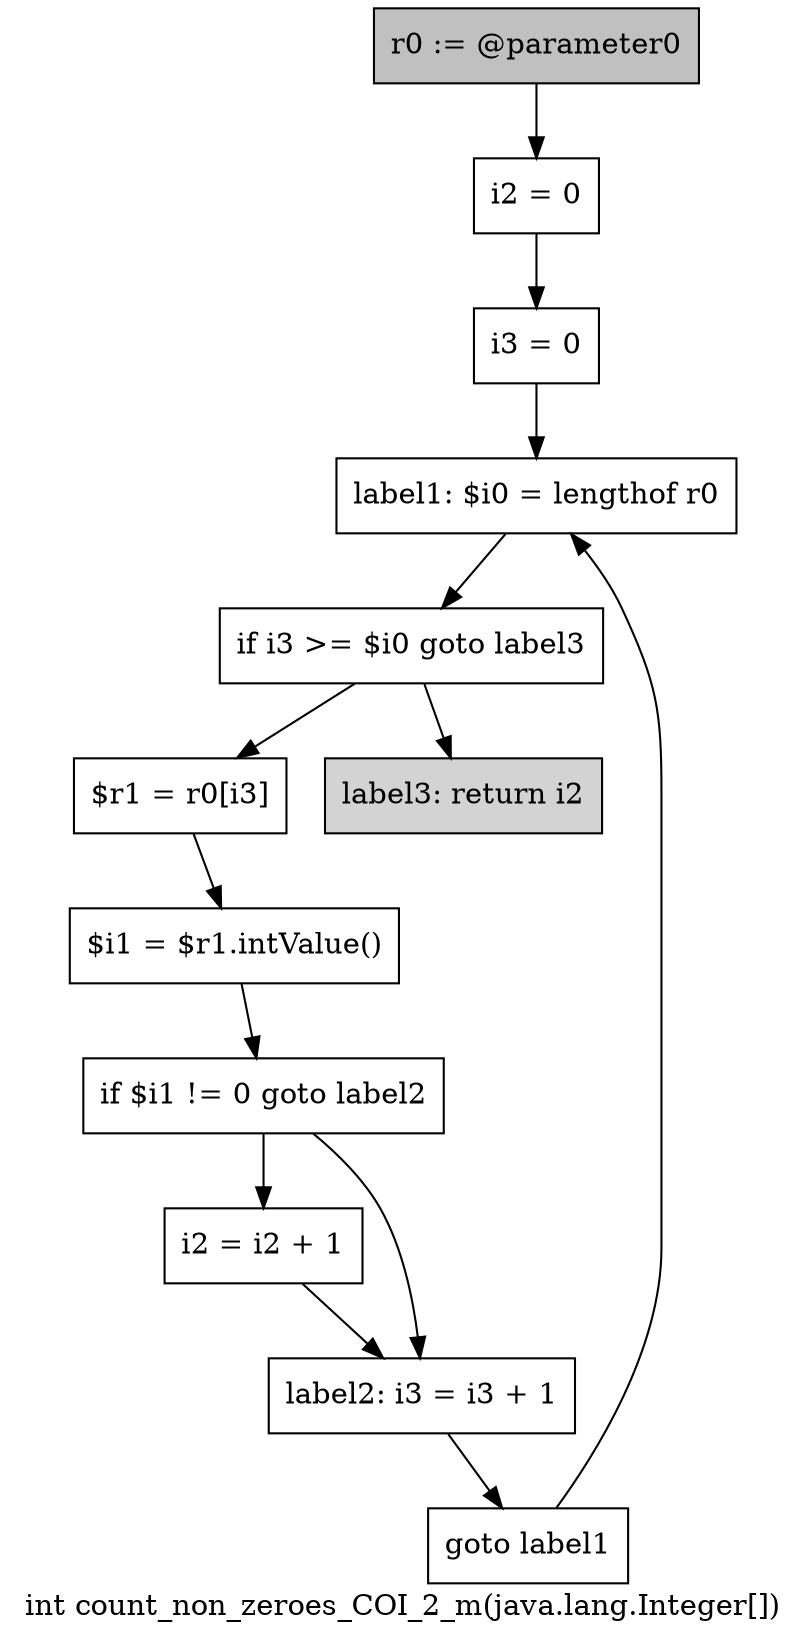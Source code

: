 digraph "int count_non_zeroes_COI_2_m(java.lang.Integer[])" {
    label="int count_non_zeroes_COI_2_m(java.lang.Integer[])";
    node [shape=box];
    "0" [style=filled,fillcolor=gray,label="r0 := @parameter0",];
    "1" [label="i2 = 0",];
    "0"->"1";
    "2" [label="i3 = 0",];
    "1"->"2";
    "3" [label="label1: $i0 = lengthof r0",];
    "2"->"3";
    "4" [label="if i3 >= $i0 goto label3",];
    "3"->"4";
    "5" [label="$r1 = r0[i3]",];
    "4"->"5";
    "11" [style=filled,fillcolor=lightgray,label="label3: return i2",];
    "4"->"11";
    "6" [label="$i1 = $r1.intValue()",];
    "5"->"6";
    "7" [label="if $i1 != 0 goto label2",];
    "6"->"7";
    "8" [label="i2 = i2 + 1",];
    "7"->"8";
    "9" [label="label2: i3 = i3 + 1",];
    "7"->"9";
    "8"->"9";
    "10" [label="goto label1",];
    "9"->"10";
    "10"->"3";
}

